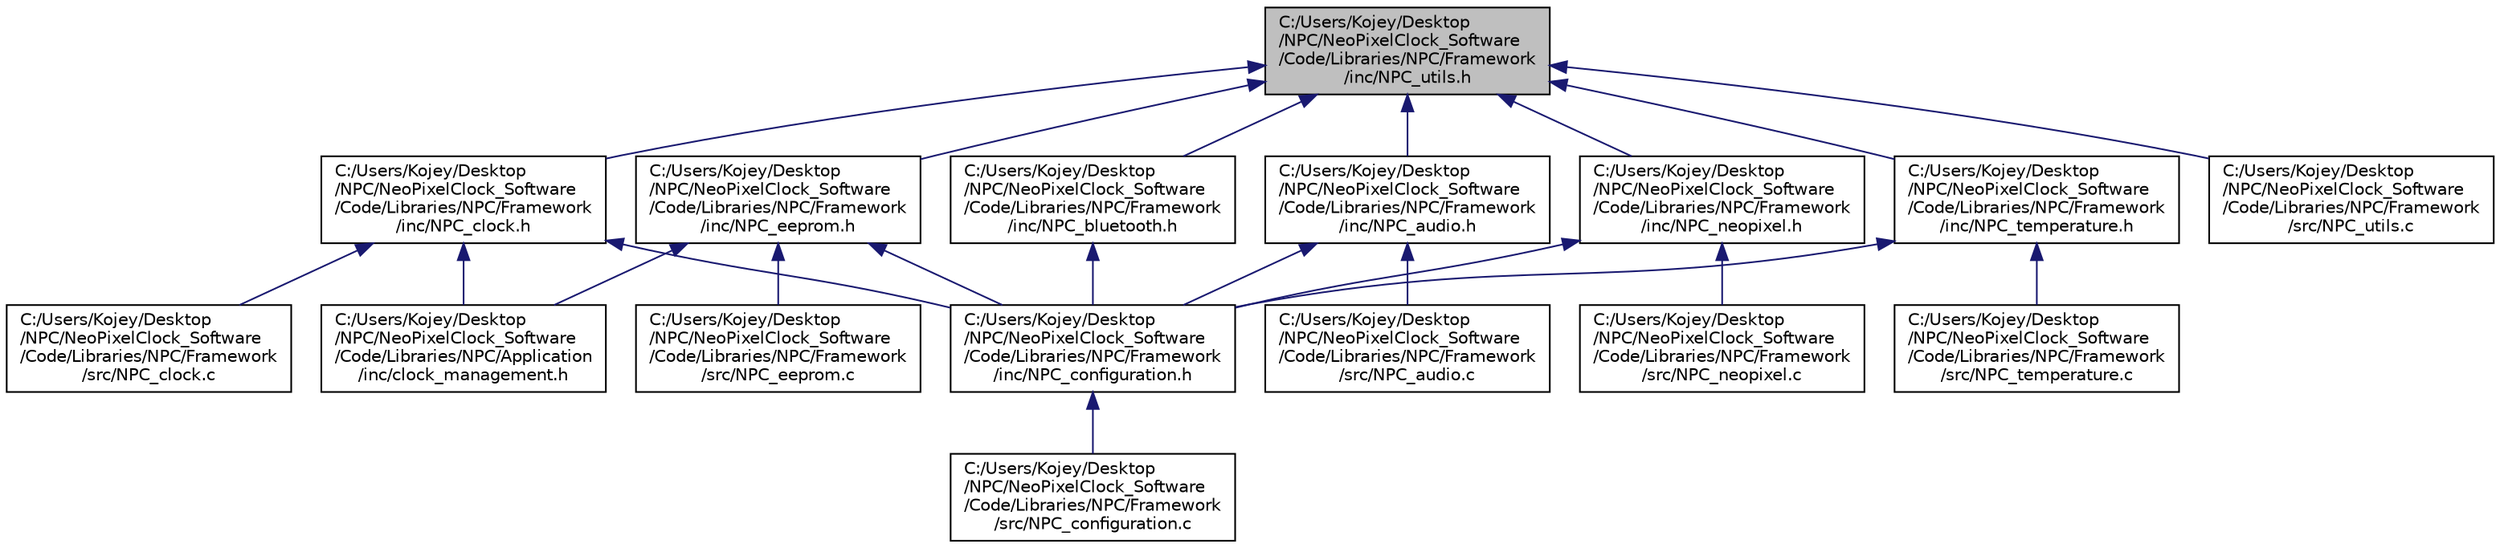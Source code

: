 digraph "C:/Users/Kojey/Desktop/NPC/NeoPixelClock_Software/Code/Libraries/NPC/Framework/inc/NPC_utils.h"
{
  edge [fontname="Helvetica",fontsize="10",labelfontname="Helvetica",labelfontsize="10"];
  node [fontname="Helvetica",fontsize="10",shape=record];
  Node6 [label="C:/Users/Kojey/Desktop\l/NPC/NeoPixelClock_Software\l/Code/Libraries/NPC/Framework\l/inc/NPC_utils.h",height=0.2,width=0.4,color="black", fillcolor="grey75", style="filled", fontcolor="black"];
  Node6 -> Node7 [dir="back",color="midnightblue",fontsize="10",style="solid"];
  Node7 [label="C:/Users/Kojey/Desktop\l/NPC/NeoPixelClock_Software\l/Code/Libraries/NPC/Framework\l/inc/NPC_eeprom.h",height=0.2,width=0.4,color="black", fillcolor="white", style="filled",URL="$_n_p_c__eeprom_8h.html",tooltip="This file contains all the configuration prototypes used by the eeprom firmware. "];
  Node7 -> Node8 [dir="back",color="midnightblue",fontsize="10",style="solid"];
  Node8 [label="C:/Users/Kojey/Desktop\l/NPC/NeoPixelClock_Software\l/Code/Libraries/NPC/Application\l/inc/clock_management.h",height=0.2,width=0.4,color="black", fillcolor="white", style="filled",URL="$clock__management_8h_source.html"];
  Node7 -> Node9 [dir="back",color="midnightblue",fontsize="10",style="solid"];
  Node9 [label="C:/Users/Kojey/Desktop\l/NPC/NeoPixelClock_Software\l/Code/Libraries/NPC/Framework\l/inc/NPC_configuration.h",height=0.2,width=0.4,color="black", fillcolor="white", style="filled",URL="$_n_p_c__configuration_8h.html",tooltip="This file contains all the main initialization prototypes used by the NPC. "];
  Node9 -> Node10 [dir="back",color="midnightblue",fontsize="10",style="solid"];
  Node10 [label="C:/Users/Kojey/Desktop\l/NPC/NeoPixelClock_Software\l/Code/Libraries/NPC/Framework\l/src/NPC_configuration.c",height=0.2,width=0.4,color="black", fillcolor="white", style="filled",URL="$_n_p_c__configuration_8c.html",tooltip="This file contains all the main initialization functions used by the NPC. "];
  Node7 -> Node11 [dir="back",color="midnightblue",fontsize="10",style="solid"];
  Node11 [label="C:/Users/Kojey/Desktop\l/NPC/NeoPixelClock_Software\l/Code/Libraries/NPC/Framework\l/src/NPC_eeprom.c",height=0.2,width=0.4,color="black", fillcolor="white", style="filled",URL="$_n_p_c__eeprom_8c.html",tooltip="This file provides firmware functions to manage data transmission to the eeprom. "];
  Node6 -> Node12 [dir="back",color="midnightblue",fontsize="10",style="solid"];
  Node12 [label="C:/Users/Kojey/Desktop\l/NPC/NeoPixelClock_Software\l/Code/Libraries/NPC/Framework\l/inc/NPC_clock.h",height=0.2,width=0.4,color="black", fillcolor="white", style="filled",URL="$_n_p_c__clock_8h.html",tooltip="This file contains all the functions prototypes for the clock firmware library used for the NPC..."];
  Node12 -> Node8 [dir="back",color="midnightblue",fontsize="10",style="solid"];
  Node12 -> Node9 [dir="back",color="midnightblue",fontsize="10",style="solid"];
  Node12 -> Node13 [dir="back",color="midnightblue",fontsize="10",style="solid"];
  Node13 [label="C:/Users/Kojey/Desktop\l/NPC/NeoPixelClock_Software\l/Code/Libraries/NPC/Framework\l/src/NPC_clock.c",height=0.2,width=0.4,color="black", fillcolor="white", style="filled",URL="$_n_p_c__clock_8c.html",tooltip="This file provides firmware functions to manage the Date, Time and Alarm of the NPC clock..."];
  Node6 -> Node14 [dir="back",color="midnightblue",fontsize="10",style="solid"];
  Node14 [label="C:/Users/Kojey/Desktop\l/NPC/NeoPixelClock_Software\l/Code/Libraries/NPC/Framework\l/inc/NPC_audio.h",height=0.2,width=0.4,color="black", fillcolor="white", style="filled",URL="$_n_p_c__audio_8h.html",tooltip="This file contains all the configuration prototypes used by the audio firmware. "];
  Node14 -> Node9 [dir="back",color="midnightblue",fontsize="10",style="solid"];
  Node14 -> Node15 [dir="back",color="midnightblue",fontsize="10",style="solid"];
  Node15 [label="C:/Users/Kojey/Desktop\l/NPC/NeoPixelClock_Software\l/Code/Libraries/NPC/Framework\l/src/NPC_audio.c",height=0.2,width=0.4,color="black", fillcolor="white", style="filled",URL="$_n_p_c__audio_8c.html",tooltip="This file provides firmware functions to manage the audio. "];
  Node6 -> Node16 [dir="back",color="midnightblue",fontsize="10",style="solid"];
  Node16 [label="C:/Users/Kojey/Desktop\l/NPC/NeoPixelClock_Software\l/Code/Libraries/NPC/Framework\l/inc/NPC_bluetooth.h",height=0.2,width=0.4,color="black", fillcolor="white", style="filled",URL="$_n_p_c__bluetooth_8h.html",tooltip="This file contains all the configuration prototypes used by the bluetooth firmware. "];
  Node16 -> Node9 [dir="back",color="midnightblue",fontsize="10",style="solid"];
  Node6 -> Node17 [dir="back",color="midnightblue",fontsize="10",style="solid"];
  Node17 [label="C:/Users/Kojey/Desktop\l/NPC/NeoPixelClock_Software\l/Code/Libraries/NPC/Framework\l/inc/NPC_neopixel.h",height=0.2,width=0.4,color="black", fillcolor="white", style="filled",URL="$_n_p_c__neopixel_8h.html",tooltip="This file contains all the configuration prototypes used by the neopixel firmware. "];
  Node17 -> Node9 [dir="back",color="midnightblue",fontsize="10",style="solid"];
  Node17 -> Node18 [dir="back",color="midnightblue",fontsize="10",style="solid"];
  Node18 [label="C:/Users/Kojey/Desktop\l/NPC/NeoPixelClock_Software\l/Code/Libraries/NPC/Framework\l/src/NPC_neopixel.c",height=0.2,width=0.4,color="black", fillcolor="white", style="filled",URL="$_n_p_c__neopixel_8c.html",tooltip="This file provides firmware functions to manage the neopixels. "];
  Node6 -> Node19 [dir="back",color="midnightblue",fontsize="10",style="solid"];
  Node19 [label="C:/Users/Kojey/Desktop\l/NPC/NeoPixelClock_Software\l/Code/Libraries/NPC/Framework\l/inc/NPC_temperature.h",height=0.2,width=0.4,color="black", fillcolor="white", style="filled",URL="$_n_p_c__temperature_8h.html",tooltip="This file contains all the configuration prototypes used by the temperature firmware. "];
  Node19 -> Node9 [dir="back",color="midnightblue",fontsize="10",style="solid"];
  Node19 -> Node20 [dir="back",color="midnightblue",fontsize="10",style="solid"];
  Node20 [label="C:/Users/Kojey/Desktop\l/NPC/NeoPixelClock_Software\l/Code/Libraries/NPC/Framework\l/src/NPC_temperature.c",height=0.2,width=0.4,color="black", fillcolor="white", style="filled",URL="$_n_p_c__temperature_8c.html",tooltip="This file provides firmware functions to manage the temperature sensor. "];
  Node6 -> Node21 [dir="back",color="midnightblue",fontsize="10",style="solid"];
  Node21 [label="C:/Users/Kojey/Desktop\l/NPC/NeoPixelClock_Software\l/Code/Libraries/NPC/Framework\l/src/NPC_utils.c",height=0.2,width=0.4,color="black", fillcolor="white", style="filled",URL="$_n_p_c__utils_8c.html",tooltip="This file provides utility functions to the NPC clock. "];
}

